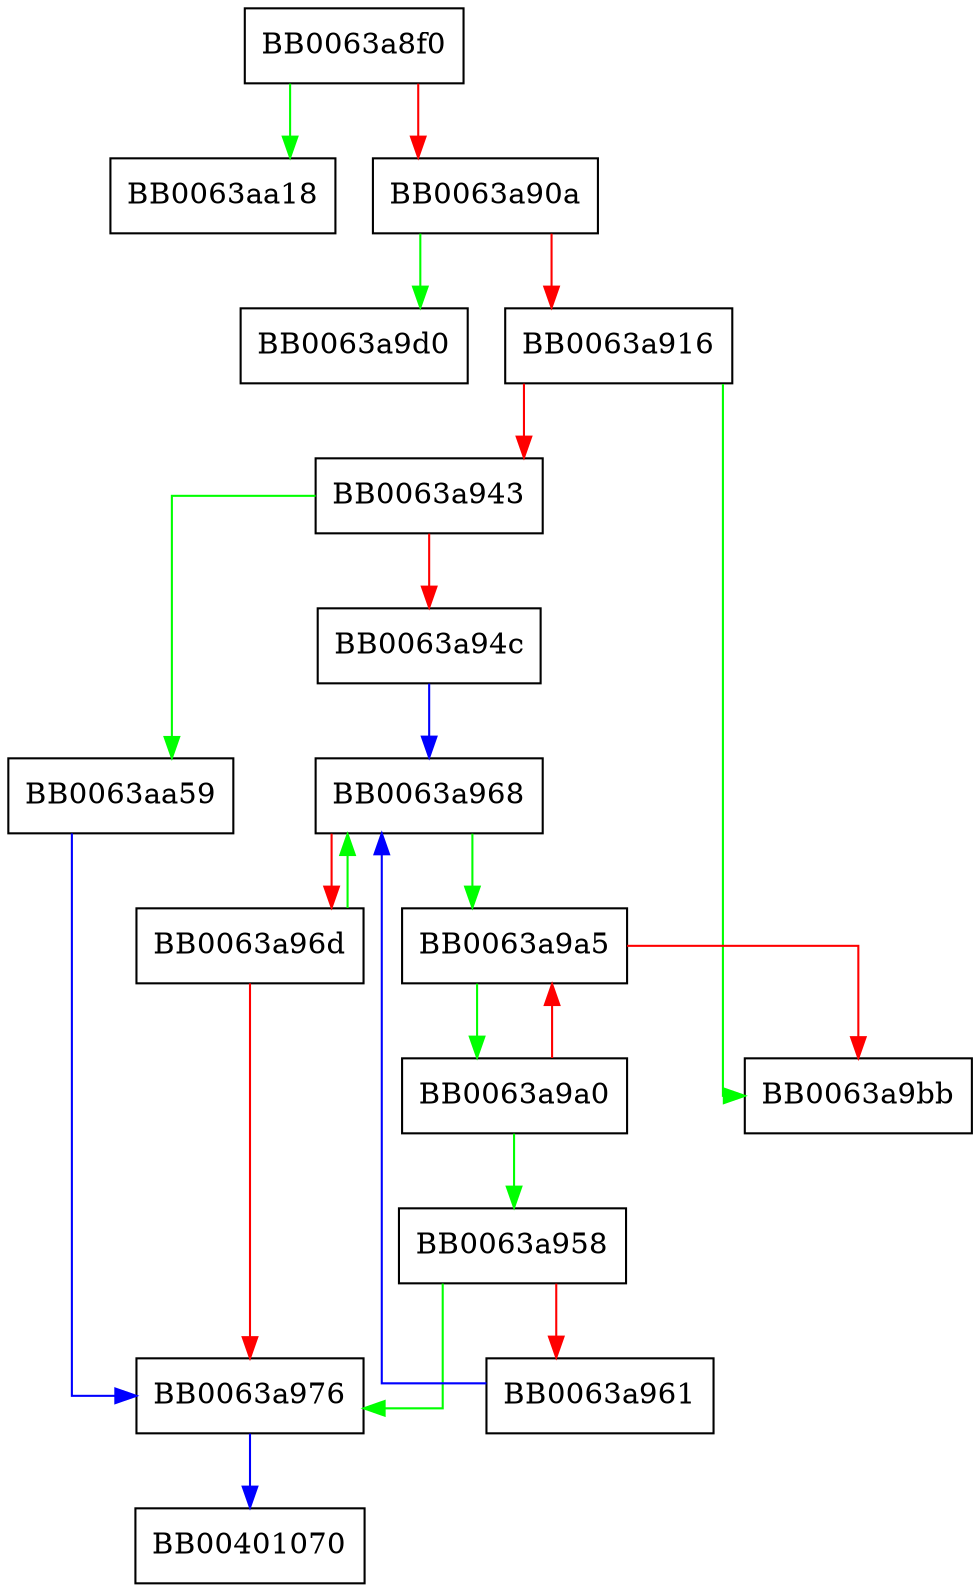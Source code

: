 digraph ossl_rsa_padding_add_PKCS1_type_2_ex {
  node [shape="box"];
  graph [splines=ortho];
  BB0063a8f0 -> BB0063aa18 [color="green"];
  BB0063a8f0 -> BB0063a90a [color="red"];
  BB0063a90a -> BB0063a9d0 [color="green"];
  BB0063a90a -> BB0063a916 [color="red"];
  BB0063a916 -> BB0063a9bb [color="green"];
  BB0063a916 -> BB0063a943 [color="red"];
  BB0063a943 -> BB0063aa59 [color="green"];
  BB0063a943 -> BB0063a94c [color="red"];
  BB0063a94c -> BB0063a968 [color="blue"];
  BB0063a958 -> BB0063a976 [color="green"];
  BB0063a958 -> BB0063a961 [color="red"];
  BB0063a961 -> BB0063a968 [color="blue"];
  BB0063a968 -> BB0063a9a5 [color="green"];
  BB0063a968 -> BB0063a96d [color="red"];
  BB0063a96d -> BB0063a968 [color="green"];
  BB0063a96d -> BB0063a976 [color="red"];
  BB0063a976 -> BB00401070 [color="blue"];
  BB0063a9a0 -> BB0063a958 [color="green"];
  BB0063a9a0 -> BB0063a9a5 [color="red"];
  BB0063a9a5 -> BB0063a9a0 [color="green"];
  BB0063a9a5 -> BB0063a9bb [color="red"];
  BB0063aa59 -> BB0063a976 [color="blue"];
}